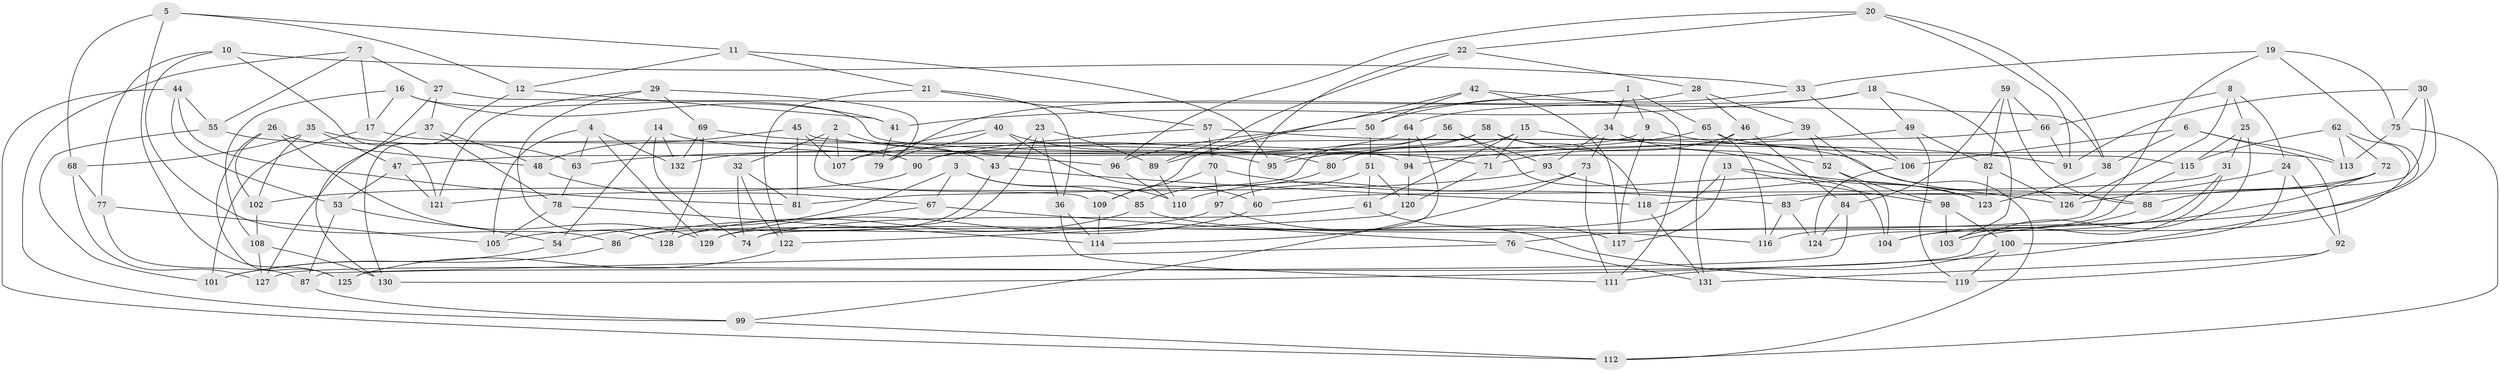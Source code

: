 // coarse degree distribution, {6: 0.21153846153846154, 11: 0.019230769230769232, 8: 0.1346153846153846, 4: 0.3076923076923077, 9: 0.11538461538461539, 5: 0.07692307692307693, 15: 0.019230769230769232, 14: 0.019230769230769232, 10: 0.057692307692307696, 7: 0.038461538461538464}
// Generated by graph-tools (version 1.1) at 2025/20/03/04/25 18:20:59]
// undirected, 132 vertices, 264 edges
graph export_dot {
graph [start="1"]
  node [color=gray90,style=filled];
  1;
  2;
  3;
  4;
  5;
  6;
  7;
  8;
  9;
  10;
  11;
  12;
  13;
  14;
  15;
  16;
  17;
  18;
  19;
  20;
  21;
  22;
  23;
  24;
  25;
  26;
  27;
  28;
  29;
  30;
  31;
  32;
  33;
  34;
  35;
  36;
  37;
  38;
  39;
  40;
  41;
  42;
  43;
  44;
  45;
  46;
  47;
  48;
  49;
  50;
  51;
  52;
  53;
  54;
  55;
  56;
  57;
  58;
  59;
  60;
  61;
  62;
  63;
  64;
  65;
  66;
  67;
  68;
  69;
  70;
  71;
  72;
  73;
  74;
  75;
  76;
  77;
  78;
  79;
  80;
  81;
  82;
  83;
  84;
  85;
  86;
  87;
  88;
  89;
  90;
  91;
  92;
  93;
  94;
  95;
  96;
  97;
  98;
  99;
  100;
  101;
  102;
  103;
  104;
  105;
  106;
  107;
  108;
  109;
  110;
  111;
  112;
  113;
  114;
  115;
  116;
  117;
  118;
  119;
  120;
  121;
  122;
  123;
  124;
  125;
  126;
  127;
  128;
  129;
  130;
  131;
  132;
  1 -- 89;
  1 -- 65;
  1 -- 9;
  1 -- 34;
  2 -- 32;
  2 -- 107;
  2 -- 43;
  2 -- 109;
  3 -- 85;
  3 -- 110;
  3 -- 54;
  3 -- 67;
  4 -- 129;
  4 -- 132;
  4 -- 105;
  4 -- 63;
  5 -- 11;
  5 -- 68;
  5 -- 125;
  5 -- 12;
  6 -- 92;
  6 -- 113;
  6 -- 38;
  6 -- 106;
  7 -- 55;
  7 -- 99;
  7 -- 27;
  7 -- 17;
  8 -- 24;
  8 -- 126;
  8 -- 25;
  8 -- 66;
  9 -- 47;
  9 -- 106;
  9 -- 117;
  10 -- 77;
  10 -- 86;
  10 -- 33;
  10 -- 121;
  11 -- 95;
  11 -- 12;
  11 -- 21;
  12 -- 130;
  12 -- 41;
  13 -- 129;
  13 -- 98;
  13 -- 126;
  13 -- 117;
  14 -- 54;
  14 -- 74;
  14 -- 132;
  14 -- 71;
  15 -- 71;
  15 -- 91;
  15 -- 61;
  15 -- 80;
  16 -- 108;
  16 -- 41;
  16 -- 115;
  16 -- 17;
  17 -- 101;
  17 -- 94;
  18 -- 41;
  18 -- 64;
  18 -- 49;
  18 -- 103;
  19 -- 75;
  19 -- 33;
  19 -- 74;
  19 -- 130;
  20 -- 96;
  20 -- 38;
  20 -- 91;
  20 -- 22;
  21 -- 122;
  21 -- 36;
  21 -- 57;
  22 -- 89;
  22 -- 28;
  22 -- 60;
  23 -- 36;
  23 -- 43;
  23 -- 89;
  23 -- 128;
  24 -- 126;
  24 -- 100;
  24 -- 92;
  25 -- 115;
  25 -- 127;
  25 -- 31;
  26 -- 48;
  26 -- 102;
  26 -- 125;
  26 -- 129;
  27 -- 38;
  27 -- 37;
  27 -- 130;
  28 -- 46;
  28 -- 79;
  28 -- 39;
  29 -- 121;
  29 -- 128;
  29 -- 69;
  29 -- 79;
  30 -- 91;
  30 -- 83;
  30 -- 75;
  30 -- 76;
  31 -- 60;
  31 -- 124;
  31 -- 103;
  32 -- 122;
  32 -- 74;
  32 -- 81;
  33 -- 106;
  33 -- 50;
  34 -- 93;
  34 -- 52;
  34 -- 73;
  35 -- 68;
  35 -- 102;
  35 -- 47;
  35 -- 63;
  36 -- 111;
  36 -- 114;
  37 -- 127;
  37 -- 48;
  37 -- 78;
  38 -- 123;
  39 -- 52;
  39 -- 63;
  39 -- 112;
  40 -- 79;
  40 -- 60;
  40 -- 95;
  40 -- 107;
  41 -- 79;
  42 -- 111;
  42 -- 109;
  42 -- 50;
  42 -- 117;
  43 -- 86;
  43 -- 118;
  44 -- 55;
  44 -- 112;
  44 -- 81;
  44 -- 53;
  45 -- 48;
  45 -- 81;
  45 -- 96;
  45 -- 107;
  46 -- 71;
  46 -- 131;
  46 -- 84;
  47 -- 121;
  47 -- 53;
  48 -- 67;
  49 -- 119;
  49 -- 94;
  49 -- 82;
  50 -- 96;
  50 -- 51;
  51 -- 61;
  51 -- 97;
  51 -- 120;
  52 -- 104;
  52 -- 98;
  53 -- 87;
  53 -- 54;
  54 -- 101;
  55 -- 90;
  55 -- 101;
  56 -- 104;
  56 -- 95;
  56 -- 93;
  56 -- 81;
  57 -- 90;
  57 -- 88;
  57 -- 70;
  58 -- 123;
  58 -- 80;
  58 -- 107;
  58 -- 118;
  59 -- 82;
  59 -- 66;
  59 -- 84;
  59 -- 88;
  60 -- 129;
  61 -- 117;
  61 -- 74;
  62 -- 113;
  62 -- 104;
  62 -- 115;
  62 -- 72;
  63 -- 78;
  64 -- 132;
  64 -- 114;
  64 -- 94;
  65 -- 95;
  65 -- 113;
  65 -- 116;
  66 -- 90;
  66 -- 91;
  67 -- 86;
  67 -- 76;
  68 -- 77;
  68 -- 127;
  69 -- 132;
  69 -- 80;
  69 -- 128;
  70 -- 83;
  70 -- 109;
  70 -- 97;
  71 -- 120;
  72 -- 103;
  72 -- 88;
  72 -- 118;
  73 -- 99;
  73 -- 111;
  73 -- 110;
  75 -- 113;
  75 -- 112;
  76 -- 131;
  76 -- 87;
  77 -- 87;
  77 -- 105;
  78 -- 114;
  78 -- 105;
  80 -- 85;
  82 -- 123;
  82 -- 126;
  83 -- 116;
  83 -- 124;
  84 -- 125;
  84 -- 124;
  85 -- 128;
  85 -- 116;
  86 -- 101;
  87 -- 99;
  88 -- 104;
  89 -- 110;
  90 -- 121;
  92 -- 131;
  92 -- 119;
  93 -- 123;
  93 -- 102;
  94 -- 120;
  96 -- 110;
  97 -- 105;
  97 -- 119;
  98 -- 100;
  98 -- 103;
  99 -- 112;
  100 -- 111;
  100 -- 119;
  102 -- 108;
  106 -- 124;
  108 -- 130;
  108 -- 127;
  109 -- 114;
  115 -- 116;
  118 -- 131;
  120 -- 122;
  122 -- 125;
}
